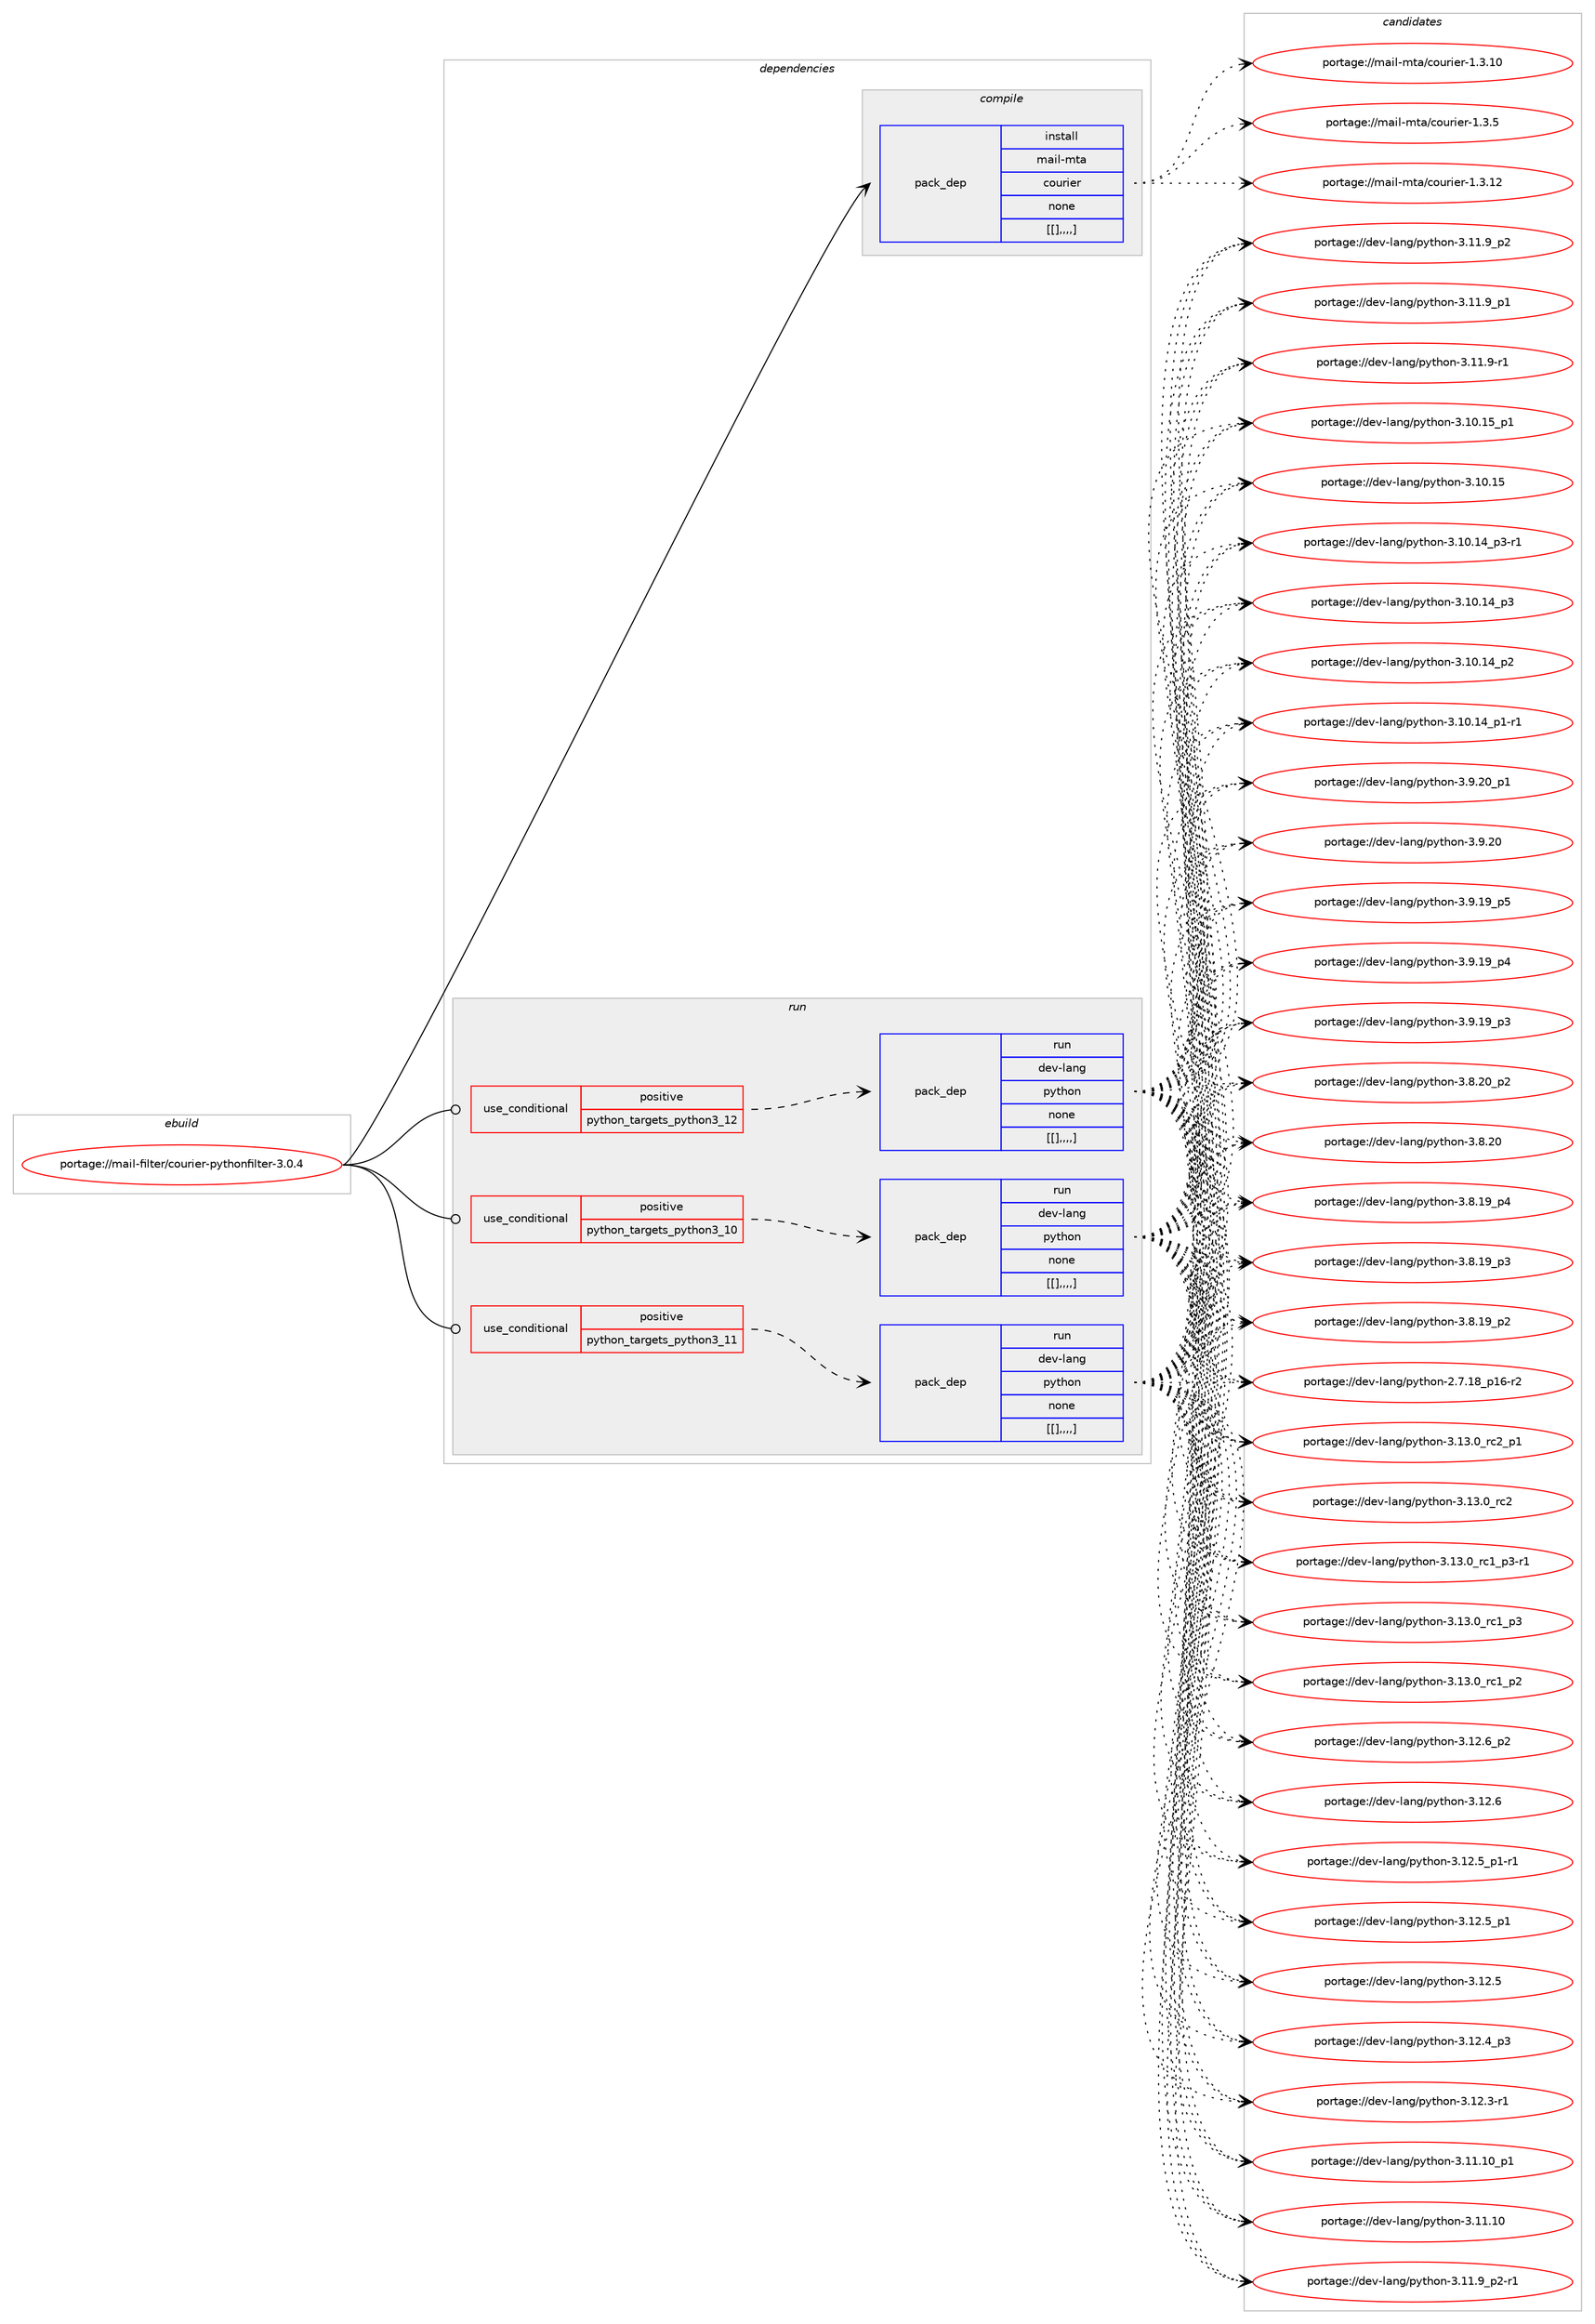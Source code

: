 digraph prolog {

# *************
# Graph options
# *************

newrank=true;
concentrate=true;
compound=true;
graph [rankdir=LR,fontname=Helvetica,fontsize=10,ranksep=1.5];#, ranksep=2.5, nodesep=0.2];
edge  [arrowhead=vee];
node  [fontname=Helvetica,fontsize=10];

# **********
# The ebuild
# **********

subgraph cluster_leftcol {
color=gray;
label=<<i>ebuild</i>>;
id [label="portage://mail-filter/courier-pythonfilter-3.0.4", color=red, width=4, href="../mail-filter/courier-pythonfilter-3.0.4.svg"];
}

# ****************
# The dependencies
# ****************

subgraph cluster_midcol {
color=gray;
label=<<i>dependencies</i>>;
subgraph cluster_compile {
fillcolor="#eeeeee";
style=filled;
label=<<i>compile</i>>;
subgraph pack212137 {
dependency287381 [label=<<TABLE BORDER="0" CELLBORDER="1" CELLSPACING="0" CELLPADDING="4" WIDTH="220"><TR><TD ROWSPAN="6" CELLPADDING="30">pack_dep</TD></TR><TR><TD WIDTH="110">install</TD></TR><TR><TD>mail-mta</TD></TR><TR><TD>courier</TD></TR><TR><TD>none</TD></TR><TR><TD>[[],,,,]</TD></TR></TABLE>>, shape=none, color=blue];
}
id:e -> dependency287381:w [weight=20,style="solid",arrowhead="vee"];
}
subgraph cluster_compileandrun {
fillcolor="#eeeeee";
style=filled;
label=<<i>compile and run</i>>;
}
subgraph cluster_run {
fillcolor="#eeeeee";
style=filled;
label=<<i>run</i>>;
subgraph cond72940 {
dependency287382 [label=<<TABLE BORDER="0" CELLBORDER="1" CELLSPACING="0" CELLPADDING="4"><TR><TD ROWSPAN="3" CELLPADDING="10">use_conditional</TD></TR><TR><TD>positive</TD></TR><TR><TD>python_targets_python3_10</TD></TR></TABLE>>, shape=none, color=red];
subgraph pack212138 {
dependency287383 [label=<<TABLE BORDER="0" CELLBORDER="1" CELLSPACING="0" CELLPADDING="4" WIDTH="220"><TR><TD ROWSPAN="6" CELLPADDING="30">pack_dep</TD></TR><TR><TD WIDTH="110">run</TD></TR><TR><TD>dev-lang</TD></TR><TR><TD>python</TD></TR><TR><TD>none</TD></TR><TR><TD>[[],,,,]</TD></TR></TABLE>>, shape=none, color=blue];
}
dependency287382:e -> dependency287383:w [weight=20,style="dashed",arrowhead="vee"];
}
id:e -> dependency287382:w [weight=20,style="solid",arrowhead="odot"];
subgraph cond72941 {
dependency287384 [label=<<TABLE BORDER="0" CELLBORDER="1" CELLSPACING="0" CELLPADDING="4"><TR><TD ROWSPAN="3" CELLPADDING="10">use_conditional</TD></TR><TR><TD>positive</TD></TR><TR><TD>python_targets_python3_11</TD></TR></TABLE>>, shape=none, color=red];
subgraph pack212139 {
dependency287385 [label=<<TABLE BORDER="0" CELLBORDER="1" CELLSPACING="0" CELLPADDING="4" WIDTH="220"><TR><TD ROWSPAN="6" CELLPADDING="30">pack_dep</TD></TR><TR><TD WIDTH="110">run</TD></TR><TR><TD>dev-lang</TD></TR><TR><TD>python</TD></TR><TR><TD>none</TD></TR><TR><TD>[[],,,,]</TD></TR></TABLE>>, shape=none, color=blue];
}
dependency287384:e -> dependency287385:w [weight=20,style="dashed",arrowhead="vee"];
}
id:e -> dependency287384:w [weight=20,style="solid",arrowhead="odot"];
subgraph cond72942 {
dependency287386 [label=<<TABLE BORDER="0" CELLBORDER="1" CELLSPACING="0" CELLPADDING="4"><TR><TD ROWSPAN="3" CELLPADDING="10">use_conditional</TD></TR><TR><TD>positive</TD></TR><TR><TD>python_targets_python3_12</TD></TR></TABLE>>, shape=none, color=red];
subgraph pack212140 {
dependency287387 [label=<<TABLE BORDER="0" CELLBORDER="1" CELLSPACING="0" CELLPADDING="4" WIDTH="220"><TR><TD ROWSPAN="6" CELLPADDING="30">pack_dep</TD></TR><TR><TD WIDTH="110">run</TD></TR><TR><TD>dev-lang</TD></TR><TR><TD>python</TD></TR><TR><TD>none</TD></TR><TR><TD>[[],,,,]</TD></TR></TABLE>>, shape=none, color=blue];
}
dependency287386:e -> dependency287387:w [weight=20,style="dashed",arrowhead="vee"];
}
id:e -> dependency287386:w [weight=20,style="solid",arrowhead="odot"];
}
}

# **************
# The candidates
# **************

subgraph cluster_choices {
rank=same;
color=gray;
label=<<i>candidates</i>>;

subgraph choice212137 {
color=black;
nodesep=1;
choice109971051084510911697479911111711410510111445494651464950 [label="portage://mail-mta/courier-1.3.12", color=red, width=4,href="../mail-mta/courier-1.3.12.svg"];
choice109971051084510911697479911111711410510111445494651464948 [label="portage://mail-mta/courier-1.3.10", color=red, width=4,href="../mail-mta/courier-1.3.10.svg"];
choice1099710510845109116974799111117114105101114454946514653 [label="portage://mail-mta/courier-1.3.5", color=red, width=4,href="../mail-mta/courier-1.3.5.svg"];
dependency287381:e -> choice109971051084510911697479911111711410510111445494651464950:w [style=dotted,weight="100"];
dependency287381:e -> choice109971051084510911697479911111711410510111445494651464948:w [style=dotted,weight="100"];
dependency287381:e -> choice1099710510845109116974799111117114105101114454946514653:w [style=dotted,weight="100"];
}
subgraph choice212138 {
color=black;
nodesep=1;
choice100101118451089711010347112121116104111110455146495146489511499509511249 [label="portage://dev-lang/python-3.13.0_rc2_p1", color=red, width=4,href="../dev-lang/python-3.13.0_rc2_p1.svg"];
choice10010111845108971101034711212111610411111045514649514648951149950 [label="portage://dev-lang/python-3.13.0_rc2", color=red, width=4,href="../dev-lang/python-3.13.0_rc2.svg"];
choice1001011184510897110103471121211161041111104551464951464895114994995112514511449 [label="portage://dev-lang/python-3.13.0_rc1_p3-r1", color=red, width=4,href="../dev-lang/python-3.13.0_rc1_p3-r1.svg"];
choice100101118451089711010347112121116104111110455146495146489511499499511251 [label="portage://dev-lang/python-3.13.0_rc1_p3", color=red, width=4,href="../dev-lang/python-3.13.0_rc1_p3.svg"];
choice100101118451089711010347112121116104111110455146495146489511499499511250 [label="portage://dev-lang/python-3.13.0_rc1_p2", color=red, width=4,href="../dev-lang/python-3.13.0_rc1_p2.svg"];
choice100101118451089711010347112121116104111110455146495046549511250 [label="portage://dev-lang/python-3.12.6_p2", color=red, width=4,href="../dev-lang/python-3.12.6_p2.svg"];
choice10010111845108971101034711212111610411111045514649504654 [label="portage://dev-lang/python-3.12.6", color=red, width=4,href="../dev-lang/python-3.12.6.svg"];
choice1001011184510897110103471121211161041111104551464950465395112494511449 [label="portage://dev-lang/python-3.12.5_p1-r1", color=red, width=4,href="../dev-lang/python-3.12.5_p1-r1.svg"];
choice100101118451089711010347112121116104111110455146495046539511249 [label="portage://dev-lang/python-3.12.5_p1", color=red, width=4,href="../dev-lang/python-3.12.5_p1.svg"];
choice10010111845108971101034711212111610411111045514649504653 [label="portage://dev-lang/python-3.12.5", color=red, width=4,href="../dev-lang/python-3.12.5.svg"];
choice100101118451089711010347112121116104111110455146495046529511251 [label="portage://dev-lang/python-3.12.4_p3", color=red, width=4,href="../dev-lang/python-3.12.4_p3.svg"];
choice100101118451089711010347112121116104111110455146495046514511449 [label="portage://dev-lang/python-3.12.3-r1", color=red, width=4,href="../dev-lang/python-3.12.3-r1.svg"];
choice10010111845108971101034711212111610411111045514649494649489511249 [label="portage://dev-lang/python-3.11.10_p1", color=red, width=4,href="../dev-lang/python-3.11.10_p1.svg"];
choice1001011184510897110103471121211161041111104551464949464948 [label="portage://dev-lang/python-3.11.10", color=red, width=4,href="../dev-lang/python-3.11.10.svg"];
choice1001011184510897110103471121211161041111104551464949465795112504511449 [label="portage://dev-lang/python-3.11.9_p2-r1", color=red, width=4,href="../dev-lang/python-3.11.9_p2-r1.svg"];
choice100101118451089711010347112121116104111110455146494946579511250 [label="portage://dev-lang/python-3.11.9_p2", color=red, width=4,href="../dev-lang/python-3.11.9_p2.svg"];
choice100101118451089711010347112121116104111110455146494946579511249 [label="portage://dev-lang/python-3.11.9_p1", color=red, width=4,href="../dev-lang/python-3.11.9_p1.svg"];
choice100101118451089711010347112121116104111110455146494946574511449 [label="portage://dev-lang/python-3.11.9-r1", color=red, width=4,href="../dev-lang/python-3.11.9-r1.svg"];
choice10010111845108971101034711212111610411111045514649484649539511249 [label="portage://dev-lang/python-3.10.15_p1", color=red, width=4,href="../dev-lang/python-3.10.15_p1.svg"];
choice1001011184510897110103471121211161041111104551464948464953 [label="portage://dev-lang/python-3.10.15", color=red, width=4,href="../dev-lang/python-3.10.15.svg"];
choice100101118451089711010347112121116104111110455146494846495295112514511449 [label="portage://dev-lang/python-3.10.14_p3-r1", color=red, width=4,href="../dev-lang/python-3.10.14_p3-r1.svg"];
choice10010111845108971101034711212111610411111045514649484649529511251 [label="portage://dev-lang/python-3.10.14_p3", color=red, width=4,href="../dev-lang/python-3.10.14_p3.svg"];
choice10010111845108971101034711212111610411111045514649484649529511250 [label="portage://dev-lang/python-3.10.14_p2", color=red, width=4,href="../dev-lang/python-3.10.14_p2.svg"];
choice100101118451089711010347112121116104111110455146494846495295112494511449 [label="portage://dev-lang/python-3.10.14_p1-r1", color=red, width=4,href="../dev-lang/python-3.10.14_p1-r1.svg"];
choice100101118451089711010347112121116104111110455146574650489511249 [label="portage://dev-lang/python-3.9.20_p1", color=red, width=4,href="../dev-lang/python-3.9.20_p1.svg"];
choice10010111845108971101034711212111610411111045514657465048 [label="portage://dev-lang/python-3.9.20", color=red, width=4,href="../dev-lang/python-3.9.20.svg"];
choice100101118451089711010347112121116104111110455146574649579511253 [label="portage://dev-lang/python-3.9.19_p5", color=red, width=4,href="../dev-lang/python-3.9.19_p5.svg"];
choice100101118451089711010347112121116104111110455146574649579511252 [label="portage://dev-lang/python-3.9.19_p4", color=red, width=4,href="../dev-lang/python-3.9.19_p4.svg"];
choice100101118451089711010347112121116104111110455146574649579511251 [label="portage://dev-lang/python-3.9.19_p3", color=red, width=4,href="../dev-lang/python-3.9.19_p3.svg"];
choice100101118451089711010347112121116104111110455146564650489511250 [label="portage://dev-lang/python-3.8.20_p2", color=red, width=4,href="../dev-lang/python-3.8.20_p2.svg"];
choice10010111845108971101034711212111610411111045514656465048 [label="portage://dev-lang/python-3.8.20", color=red, width=4,href="../dev-lang/python-3.8.20.svg"];
choice100101118451089711010347112121116104111110455146564649579511252 [label="portage://dev-lang/python-3.8.19_p4", color=red, width=4,href="../dev-lang/python-3.8.19_p4.svg"];
choice100101118451089711010347112121116104111110455146564649579511251 [label="portage://dev-lang/python-3.8.19_p3", color=red, width=4,href="../dev-lang/python-3.8.19_p3.svg"];
choice100101118451089711010347112121116104111110455146564649579511250 [label="portage://dev-lang/python-3.8.19_p2", color=red, width=4,href="../dev-lang/python-3.8.19_p2.svg"];
choice100101118451089711010347112121116104111110455046554649569511249544511450 [label="portage://dev-lang/python-2.7.18_p16-r2", color=red, width=4,href="../dev-lang/python-2.7.18_p16-r2.svg"];
dependency287383:e -> choice100101118451089711010347112121116104111110455146495146489511499509511249:w [style=dotted,weight="100"];
dependency287383:e -> choice10010111845108971101034711212111610411111045514649514648951149950:w [style=dotted,weight="100"];
dependency287383:e -> choice1001011184510897110103471121211161041111104551464951464895114994995112514511449:w [style=dotted,weight="100"];
dependency287383:e -> choice100101118451089711010347112121116104111110455146495146489511499499511251:w [style=dotted,weight="100"];
dependency287383:e -> choice100101118451089711010347112121116104111110455146495146489511499499511250:w [style=dotted,weight="100"];
dependency287383:e -> choice100101118451089711010347112121116104111110455146495046549511250:w [style=dotted,weight="100"];
dependency287383:e -> choice10010111845108971101034711212111610411111045514649504654:w [style=dotted,weight="100"];
dependency287383:e -> choice1001011184510897110103471121211161041111104551464950465395112494511449:w [style=dotted,weight="100"];
dependency287383:e -> choice100101118451089711010347112121116104111110455146495046539511249:w [style=dotted,weight="100"];
dependency287383:e -> choice10010111845108971101034711212111610411111045514649504653:w [style=dotted,weight="100"];
dependency287383:e -> choice100101118451089711010347112121116104111110455146495046529511251:w [style=dotted,weight="100"];
dependency287383:e -> choice100101118451089711010347112121116104111110455146495046514511449:w [style=dotted,weight="100"];
dependency287383:e -> choice10010111845108971101034711212111610411111045514649494649489511249:w [style=dotted,weight="100"];
dependency287383:e -> choice1001011184510897110103471121211161041111104551464949464948:w [style=dotted,weight="100"];
dependency287383:e -> choice1001011184510897110103471121211161041111104551464949465795112504511449:w [style=dotted,weight="100"];
dependency287383:e -> choice100101118451089711010347112121116104111110455146494946579511250:w [style=dotted,weight="100"];
dependency287383:e -> choice100101118451089711010347112121116104111110455146494946579511249:w [style=dotted,weight="100"];
dependency287383:e -> choice100101118451089711010347112121116104111110455146494946574511449:w [style=dotted,weight="100"];
dependency287383:e -> choice10010111845108971101034711212111610411111045514649484649539511249:w [style=dotted,weight="100"];
dependency287383:e -> choice1001011184510897110103471121211161041111104551464948464953:w [style=dotted,weight="100"];
dependency287383:e -> choice100101118451089711010347112121116104111110455146494846495295112514511449:w [style=dotted,weight="100"];
dependency287383:e -> choice10010111845108971101034711212111610411111045514649484649529511251:w [style=dotted,weight="100"];
dependency287383:e -> choice10010111845108971101034711212111610411111045514649484649529511250:w [style=dotted,weight="100"];
dependency287383:e -> choice100101118451089711010347112121116104111110455146494846495295112494511449:w [style=dotted,weight="100"];
dependency287383:e -> choice100101118451089711010347112121116104111110455146574650489511249:w [style=dotted,weight="100"];
dependency287383:e -> choice10010111845108971101034711212111610411111045514657465048:w [style=dotted,weight="100"];
dependency287383:e -> choice100101118451089711010347112121116104111110455146574649579511253:w [style=dotted,weight="100"];
dependency287383:e -> choice100101118451089711010347112121116104111110455146574649579511252:w [style=dotted,weight="100"];
dependency287383:e -> choice100101118451089711010347112121116104111110455146574649579511251:w [style=dotted,weight="100"];
dependency287383:e -> choice100101118451089711010347112121116104111110455146564650489511250:w [style=dotted,weight="100"];
dependency287383:e -> choice10010111845108971101034711212111610411111045514656465048:w [style=dotted,weight="100"];
dependency287383:e -> choice100101118451089711010347112121116104111110455146564649579511252:w [style=dotted,weight="100"];
dependency287383:e -> choice100101118451089711010347112121116104111110455146564649579511251:w [style=dotted,weight="100"];
dependency287383:e -> choice100101118451089711010347112121116104111110455146564649579511250:w [style=dotted,weight="100"];
dependency287383:e -> choice100101118451089711010347112121116104111110455046554649569511249544511450:w [style=dotted,weight="100"];
}
subgraph choice212139 {
color=black;
nodesep=1;
choice100101118451089711010347112121116104111110455146495146489511499509511249 [label="portage://dev-lang/python-3.13.0_rc2_p1", color=red, width=4,href="../dev-lang/python-3.13.0_rc2_p1.svg"];
choice10010111845108971101034711212111610411111045514649514648951149950 [label="portage://dev-lang/python-3.13.0_rc2", color=red, width=4,href="../dev-lang/python-3.13.0_rc2.svg"];
choice1001011184510897110103471121211161041111104551464951464895114994995112514511449 [label="portage://dev-lang/python-3.13.0_rc1_p3-r1", color=red, width=4,href="../dev-lang/python-3.13.0_rc1_p3-r1.svg"];
choice100101118451089711010347112121116104111110455146495146489511499499511251 [label="portage://dev-lang/python-3.13.0_rc1_p3", color=red, width=4,href="../dev-lang/python-3.13.0_rc1_p3.svg"];
choice100101118451089711010347112121116104111110455146495146489511499499511250 [label="portage://dev-lang/python-3.13.0_rc1_p2", color=red, width=4,href="../dev-lang/python-3.13.0_rc1_p2.svg"];
choice100101118451089711010347112121116104111110455146495046549511250 [label="portage://dev-lang/python-3.12.6_p2", color=red, width=4,href="../dev-lang/python-3.12.6_p2.svg"];
choice10010111845108971101034711212111610411111045514649504654 [label="portage://dev-lang/python-3.12.6", color=red, width=4,href="../dev-lang/python-3.12.6.svg"];
choice1001011184510897110103471121211161041111104551464950465395112494511449 [label="portage://dev-lang/python-3.12.5_p1-r1", color=red, width=4,href="../dev-lang/python-3.12.5_p1-r1.svg"];
choice100101118451089711010347112121116104111110455146495046539511249 [label="portage://dev-lang/python-3.12.5_p1", color=red, width=4,href="../dev-lang/python-3.12.5_p1.svg"];
choice10010111845108971101034711212111610411111045514649504653 [label="portage://dev-lang/python-3.12.5", color=red, width=4,href="../dev-lang/python-3.12.5.svg"];
choice100101118451089711010347112121116104111110455146495046529511251 [label="portage://dev-lang/python-3.12.4_p3", color=red, width=4,href="../dev-lang/python-3.12.4_p3.svg"];
choice100101118451089711010347112121116104111110455146495046514511449 [label="portage://dev-lang/python-3.12.3-r1", color=red, width=4,href="../dev-lang/python-3.12.3-r1.svg"];
choice10010111845108971101034711212111610411111045514649494649489511249 [label="portage://dev-lang/python-3.11.10_p1", color=red, width=4,href="../dev-lang/python-3.11.10_p1.svg"];
choice1001011184510897110103471121211161041111104551464949464948 [label="portage://dev-lang/python-3.11.10", color=red, width=4,href="../dev-lang/python-3.11.10.svg"];
choice1001011184510897110103471121211161041111104551464949465795112504511449 [label="portage://dev-lang/python-3.11.9_p2-r1", color=red, width=4,href="../dev-lang/python-3.11.9_p2-r1.svg"];
choice100101118451089711010347112121116104111110455146494946579511250 [label="portage://dev-lang/python-3.11.9_p2", color=red, width=4,href="../dev-lang/python-3.11.9_p2.svg"];
choice100101118451089711010347112121116104111110455146494946579511249 [label="portage://dev-lang/python-3.11.9_p1", color=red, width=4,href="../dev-lang/python-3.11.9_p1.svg"];
choice100101118451089711010347112121116104111110455146494946574511449 [label="portage://dev-lang/python-3.11.9-r1", color=red, width=4,href="../dev-lang/python-3.11.9-r1.svg"];
choice10010111845108971101034711212111610411111045514649484649539511249 [label="portage://dev-lang/python-3.10.15_p1", color=red, width=4,href="../dev-lang/python-3.10.15_p1.svg"];
choice1001011184510897110103471121211161041111104551464948464953 [label="portage://dev-lang/python-3.10.15", color=red, width=4,href="../dev-lang/python-3.10.15.svg"];
choice100101118451089711010347112121116104111110455146494846495295112514511449 [label="portage://dev-lang/python-3.10.14_p3-r1", color=red, width=4,href="../dev-lang/python-3.10.14_p3-r1.svg"];
choice10010111845108971101034711212111610411111045514649484649529511251 [label="portage://dev-lang/python-3.10.14_p3", color=red, width=4,href="../dev-lang/python-3.10.14_p3.svg"];
choice10010111845108971101034711212111610411111045514649484649529511250 [label="portage://dev-lang/python-3.10.14_p2", color=red, width=4,href="../dev-lang/python-3.10.14_p2.svg"];
choice100101118451089711010347112121116104111110455146494846495295112494511449 [label="portage://dev-lang/python-3.10.14_p1-r1", color=red, width=4,href="../dev-lang/python-3.10.14_p1-r1.svg"];
choice100101118451089711010347112121116104111110455146574650489511249 [label="portage://dev-lang/python-3.9.20_p1", color=red, width=4,href="../dev-lang/python-3.9.20_p1.svg"];
choice10010111845108971101034711212111610411111045514657465048 [label="portage://dev-lang/python-3.9.20", color=red, width=4,href="../dev-lang/python-3.9.20.svg"];
choice100101118451089711010347112121116104111110455146574649579511253 [label="portage://dev-lang/python-3.9.19_p5", color=red, width=4,href="../dev-lang/python-3.9.19_p5.svg"];
choice100101118451089711010347112121116104111110455146574649579511252 [label="portage://dev-lang/python-3.9.19_p4", color=red, width=4,href="../dev-lang/python-3.9.19_p4.svg"];
choice100101118451089711010347112121116104111110455146574649579511251 [label="portage://dev-lang/python-3.9.19_p3", color=red, width=4,href="../dev-lang/python-3.9.19_p3.svg"];
choice100101118451089711010347112121116104111110455146564650489511250 [label="portage://dev-lang/python-3.8.20_p2", color=red, width=4,href="../dev-lang/python-3.8.20_p2.svg"];
choice10010111845108971101034711212111610411111045514656465048 [label="portage://dev-lang/python-3.8.20", color=red, width=4,href="../dev-lang/python-3.8.20.svg"];
choice100101118451089711010347112121116104111110455146564649579511252 [label="portage://dev-lang/python-3.8.19_p4", color=red, width=4,href="../dev-lang/python-3.8.19_p4.svg"];
choice100101118451089711010347112121116104111110455146564649579511251 [label="portage://dev-lang/python-3.8.19_p3", color=red, width=4,href="../dev-lang/python-3.8.19_p3.svg"];
choice100101118451089711010347112121116104111110455146564649579511250 [label="portage://dev-lang/python-3.8.19_p2", color=red, width=4,href="../dev-lang/python-3.8.19_p2.svg"];
choice100101118451089711010347112121116104111110455046554649569511249544511450 [label="portage://dev-lang/python-2.7.18_p16-r2", color=red, width=4,href="../dev-lang/python-2.7.18_p16-r2.svg"];
dependency287385:e -> choice100101118451089711010347112121116104111110455146495146489511499509511249:w [style=dotted,weight="100"];
dependency287385:e -> choice10010111845108971101034711212111610411111045514649514648951149950:w [style=dotted,weight="100"];
dependency287385:e -> choice1001011184510897110103471121211161041111104551464951464895114994995112514511449:w [style=dotted,weight="100"];
dependency287385:e -> choice100101118451089711010347112121116104111110455146495146489511499499511251:w [style=dotted,weight="100"];
dependency287385:e -> choice100101118451089711010347112121116104111110455146495146489511499499511250:w [style=dotted,weight="100"];
dependency287385:e -> choice100101118451089711010347112121116104111110455146495046549511250:w [style=dotted,weight="100"];
dependency287385:e -> choice10010111845108971101034711212111610411111045514649504654:w [style=dotted,weight="100"];
dependency287385:e -> choice1001011184510897110103471121211161041111104551464950465395112494511449:w [style=dotted,weight="100"];
dependency287385:e -> choice100101118451089711010347112121116104111110455146495046539511249:w [style=dotted,weight="100"];
dependency287385:e -> choice10010111845108971101034711212111610411111045514649504653:w [style=dotted,weight="100"];
dependency287385:e -> choice100101118451089711010347112121116104111110455146495046529511251:w [style=dotted,weight="100"];
dependency287385:e -> choice100101118451089711010347112121116104111110455146495046514511449:w [style=dotted,weight="100"];
dependency287385:e -> choice10010111845108971101034711212111610411111045514649494649489511249:w [style=dotted,weight="100"];
dependency287385:e -> choice1001011184510897110103471121211161041111104551464949464948:w [style=dotted,weight="100"];
dependency287385:e -> choice1001011184510897110103471121211161041111104551464949465795112504511449:w [style=dotted,weight="100"];
dependency287385:e -> choice100101118451089711010347112121116104111110455146494946579511250:w [style=dotted,weight="100"];
dependency287385:e -> choice100101118451089711010347112121116104111110455146494946579511249:w [style=dotted,weight="100"];
dependency287385:e -> choice100101118451089711010347112121116104111110455146494946574511449:w [style=dotted,weight="100"];
dependency287385:e -> choice10010111845108971101034711212111610411111045514649484649539511249:w [style=dotted,weight="100"];
dependency287385:e -> choice1001011184510897110103471121211161041111104551464948464953:w [style=dotted,weight="100"];
dependency287385:e -> choice100101118451089711010347112121116104111110455146494846495295112514511449:w [style=dotted,weight="100"];
dependency287385:e -> choice10010111845108971101034711212111610411111045514649484649529511251:w [style=dotted,weight="100"];
dependency287385:e -> choice10010111845108971101034711212111610411111045514649484649529511250:w [style=dotted,weight="100"];
dependency287385:e -> choice100101118451089711010347112121116104111110455146494846495295112494511449:w [style=dotted,weight="100"];
dependency287385:e -> choice100101118451089711010347112121116104111110455146574650489511249:w [style=dotted,weight="100"];
dependency287385:e -> choice10010111845108971101034711212111610411111045514657465048:w [style=dotted,weight="100"];
dependency287385:e -> choice100101118451089711010347112121116104111110455146574649579511253:w [style=dotted,weight="100"];
dependency287385:e -> choice100101118451089711010347112121116104111110455146574649579511252:w [style=dotted,weight="100"];
dependency287385:e -> choice100101118451089711010347112121116104111110455146574649579511251:w [style=dotted,weight="100"];
dependency287385:e -> choice100101118451089711010347112121116104111110455146564650489511250:w [style=dotted,weight="100"];
dependency287385:e -> choice10010111845108971101034711212111610411111045514656465048:w [style=dotted,weight="100"];
dependency287385:e -> choice100101118451089711010347112121116104111110455146564649579511252:w [style=dotted,weight="100"];
dependency287385:e -> choice100101118451089711010347112121116104111110455146564649579511251:w [style=dotted,weight="100"];
dependency287385:e -> choice100101118451089711010347112121116104111110455146564649579511250:w [style=dotted,weight="100"];
dependency287385:e -> choice100101118451089711010347112121116104111110455046554649569511249544511450:w [style=dotted,weight="100"];
}
subgraph choice212140 {
color=black;
nodesep=1;
choice100101118451089711010347112121116104111110455146495146489511499509511249 [label="portage://dev-lang/python-3.13.0_rc2_p1", color=red, width=4,href="../dev-lang/python-3.13.0_rc2_p1.svg"];
choice10010111845108971101034711212111610411111045514649514648951149950 [label="portage://dev-lang/python-3.13.0_rc2", color=red, width=4,href="../dev-lang/python-3.13.0_rc2.svg"];
choice1001011184510897110103471121211161041111104551464951464895114994995112514511449 [label="portage://dev-lang/python-3.13.0_rc1_p3-r1", color=red, width=4,href="../dev-lang/python-3.13.0_rc1_p3-r1.svg"];
choice100101118451089711010347112121116104111110455146495146489511499499511251 [label="portage://dev-lang/python-3.13.0_rc1_p3", color=red, width=4,href="../dev-lang/python-3.13.0_rc1_p3.svg"];
choice100101118451089711010347112121116104111110455146495146489511499499511250 [label="portage://dev-lang/python-3.13.0_rc1_p2", color=red, width=4,href="../dev-lang/python-3.13.0_rc1_p2.svg"];
choice100101118451089711010347112121116104111110455146495046549511250 [label="portage://dev-lang/python-3.12.6_p2", color=red, width=4,href="../dev-lang/python-3.12.6_p2.svg"];
choice10010111845108971101034711212111610411111045514649504654 [label="portage://dev-lang/python-3.12.6", color=red, width=4,href="../dev-lang/python-3.12.6.svg"];
choice1001011184510897110103471121211161041111104551464950465395112494511449 [label="portage://dev-lang/python-3.12.5_p1-r1", color=red, width=4,href="../dev-lang/python-3.12.5_p1-r1.svg"];
choice100101118451089711010347112121116104111110455146495046539511249 [label="portage://dev-lang/python-3.12.5_p1", color=red, width=4,href="../dev-lang/python-3.12.5_p1.svg"];
choice10010111845108971101034711212111610411111045514649504653 [label="portage://dev-lang/python-3.12.5", color=red, width=4,href="../dev-lang/python-3.12.5.svg"];
choice100101118451089711010347112121116104111110455146495046529511251 [label="portage://dev-lang/python-3.12.4_p3", color=red, width=4,href="../dev-lang/python-3.12.4_p3.svg"];
choice100101118451089711010347112121116104111110455146495046514511449 [label="portage://dev-lang/python-3.12.3-r1", color=red, width=4,href="../dev-lang/python-3.12.3-r1.svg"];
choice10010111845108971101034711212111610411111045514649494649489511249 [label="portage://dev-lang/python-3.11.10_p1", color=red, width=4,href="../dev-lang/python-3.11.10_p1.svg"];
choice1001011184510897110103471121211161041111104551464949464948 [label="portage://dev-lang/python-3.11.10", color=red, width=4,href="../dev-lang/python-3.11.10.svg"];
choice1001011184510897110103471121211161041111104551464949465795112504511449 [label="portage://dev-lang/python-3.11.9_p2-r1", color=red, width=4,href="../dev-lang/python-3.11.9_p2-r1.svg"];
choice100101118451089711010347112121116104111110455146494946579511250 [label="portage://dev-lang/python-3.11.9_p2", color=red, width=4,href="../dev-lang/python-3.11.9_p2.svg"];
choice100101118451089711010347112121116104111110455146494946579511249 [label="portage://dev-lang/python-3.11.9_p1", color=red, width=4,href="../dev-lang/python-3.11.9_p1.svg"];
choice100101118451089711010347112121116104111110455146494946574511449 [label="portage://dev-lang/python-3.11.9-r1", color=red, width=4,href="../dev-lang/python-3.11.9-r1.svg"];
choice10010111845108971101034711212111610411111045514649484649539511249 [label="portage://dev-lang/python-3.10.15_p1", color=red, width=4,href="../dev-lang/python-3.10.15_p1.svg"];
choice1001011184510897110103471121211161041111104551464948464953 [label="portage://dev-lang/python-3.10.15", color=red, width=4,href="../dev-lang/python-3.10.15.svg"];
choice100101118451089711010347112121116104111110455146494846495295112514511449 [label="portage://dev-lang/python-3.10.14_p3-r1", color=red, width=4,href="../dev-lang/python-3.10.14_p3-r1.svg"];
choice10010111845108971101034711212111610411111045514649484649529511251 [label="portage://dev-lang/python-3.10.14_p3", color=red, width=4,href="../dev-lang/python-3.10.14_p3.svg"];
choice10010111845108971101034711212111610411111045514649484649529511250 [label="portage://dev-lang/python-3.10.14_p2", color=red, width=4,href="../dev-lang/python-3.10.14_p2.svg"];
choice100101118451089711010347112121116104111110455146494846495295112494511449 [label="portage://dev-lang/python-3.10.14_p1-r1", color=red, width=4,href="../dev-lang/python-3.10.14_p1-r1.svg"];
choice100101118451089711010347112121116104111110455146574650489511249 [label="portage://dev-lang/python-3.9.20_p1", color=red, width=4,href="../dev-lang/python-3.9.20_p1.svg"];
choice10010111845108971101034711212111610411111045514657465048 [label="portage://dev-lang/python-3.9.20", color=red, width=4,href="../dev-lang/python-3.9.20.svg"];
choice100101118451089711010347112121116104111110455146574649579511253 [label="portage://dev-lang/python-3.9.19_p5", color=red, width=4,href="../dev-lang/python-3.9.19_p5.svg"];
choice100101118451089711010347112121116104111110455146574649579511252 [label="portage://dev-lang/python-3.9.19_p4", color=red, width=4,href="../dev-lang/python-3.9.19_p4.svg"];
choice100101118451089711010347112121116104111110455146574649579511251 [label="portage://dev-lang/python-3.9.19_p3", color=red, width=4,href="../dev-lang/python-3.9.19_p3.svg"];
choice100101118451089711010347112121116104111110455146564650489511250 [label="portage://dev-lang/python-3.8.20_p2", color=red, width=4,href="../dev-lang/python-3.8.20_p2.svg"];
choice10010111845108971101034711212111610411111045514656465048 [label="portage://dev-lang/python-3.8.20", color=red, width=4,href="../dev-lang/python-3.8.20.svg"];
choice100101118451089711010347112121116104111110455146564649579511252 [label="portage://dev-lang/python-3.8.19_p4", color=red, width=4,href="../dev-lang/python-3.8.19_p4.svg"];
choice100101118451089711010347112121116104111110455146564649579511251 [label="portage://dev-lang/python-3.8.19_p3", color=red, width=4,href="../dev-lang/python-3.8.19_p3.svg"];
choice100101118451089711010347112121116104111110455146564649579511250 [label="portage://dev-lang/python-3.8.19_p2", color=red, width=4,href="../dev-lang/python-3.8.19_p2.svg"];
choice100101118451089711010347112121116104111110455046554649569511249544511450 [label="portage://dev-lang/python-2.7.18_p16-r2", color=red, width=4,href="../dev-lang/python-2.7.18_p16-r2.svg"];
dependency287387:e -> choice100101118451089711010347112121116104111110455146495146489511499509511249:w [style=dotted,weight="100"];
dependency287387:e -> choice10010111845108971101034711212111610411111045514649514648951149950:w [style=dotted,weight="100"];
dependency287387:e -> choice1001011184510897110103471121211161041111104551464951464895114994995112514511449:w [style=dotted,weight="100"];
dependency287387:e -> choice100101118451089711010347112121116104111110455146495146489511499499511251:w [style=dotted,weight="100"];
dependency287387:e -> choice100101118451089711010347112121116104111110455146495146489511499499511250:w [style=dotted,weight="100"];
dependency287387:e -> choice100101118451089711010347112121116104111110455146495046549511250:w [style=dotted,weight="100"];
dependency287387:e -> choice10010111845108971101034711212111610411111045514649504654:w [style=dotted,weight="100"];
dependency287387:e -> choice1001011184510897110103471121211161041111104551464950465395112494511449:w [style=dotted,weight="100"];
dependency287387:e -> choice100101118451089711010347112121116104111110455146495046539511249:w [style=dotted,weight="100"];
dependency287387:e -> choice10010111845108971101034711212111610411111045514649504653:w [style=dotted,weight="100"];
dependency287387:e -> choice100101118451089711010347112121116104111110455146495046529511251:w [style=dotted,weight="100"];
dependency287387:e -> choice100101118451089711010347112121116104111110455146495046514511449:w [style=dotted,weight="100"];
dependency287387:e -> choice10010111845108971101034711212111610411111045514649494649489511249:w [style=dotted,weight="100"];
dependency287387:e -> choice1001011184510897110103471121211161041111104551464949464948:w [style=dotted,weight="100"];
dependency287387:e -> choice1001011184510897110103471121211161041111104551464949465795112504511449:w [style=dotted,weight="100"];
dependency287387:e -> choice100101118451089711010347112121116104111110455146494946579511250:w [style=dotted,weight="100"];
dependency287387:e -> choice100101118451089711010347112121116104111110455146494946579511249:w [style=dotted,weight="100"];
dependency287387:e -> choice100101118451089711010347112121116104111110455146494946574511449:w [style=dotted,weight="100"];
dependency287387:e -> choice10010111845108971101034711212111610411111045514649484649539511249:w [style=dotted,weight="100"];
dependency287387:e -> choice1001011184510897110103471121211161041111104551464948464953:w [style=dotted,weight="100"];
dependency287387:e -> choice100101118451089711010347112121116104111110455146494846495295112514511449:w [style=dotted,weight="100"];
dependency287387:e -> choice10010111845108971101034711212111610411111045514649484649529511251:w [style=dotted,weight="100"];
dependency287387:e -> choice10010111845108971101034711212111610411111045514649484649529511250:w [style=dotted,weight="100"];
dependency287387:e -> choice100101118451089711010347112121116104111110455146494846495295112494511449:w [style=dotted,weight="100"];
dependency287387:e -> choice100101118451089711010347112121116104111110455146574650489511249:w [style=dotted,weight="100"];
dependency287387:e -> choice10010111845108971101034711212111610411111045514657465048:w [style=dotted,weight="100"];
dependency287387:e -> choice100101118451089711010347112121116104111110455146574649579511253:w [style=dotted,weight="100"];
dependency287387:e -> choice100101118451089711010347112121116104111110455146574649579511252:w [style=dotted,weight="100"];
dependency287387:e -> choice100101118451089711010347112121116104111110455146574649579511251:w [style=dotted,weight="100"];
dependency287387:e -> choice100101118451089711010347112121116104111110455146564650489511250:w [style=dotted,weight="100"];
dependency287387:e -> choice10010111845108971101034711212111610411111045514656465048:w [style=dotted,weight="100"];
dependency287387:e -> choice100101118451089711010347112121116104111110455146564649579511252:w [style=dotted,weight="100"];
dependency287387:e -> choice100101118451089711010347112121116104111110455146564649579511251:w [style=dotted,weight="100"];
dependency287387:e -> choice100101118451089711010347112121116104111110455146564649579511250:w [style=dotted,weight="100"];
dependency287387:e -> choice100101118451089711010347112121116104111110455046554649569511249544511450:w [style=dotted,weight="100"];
}
}

}
